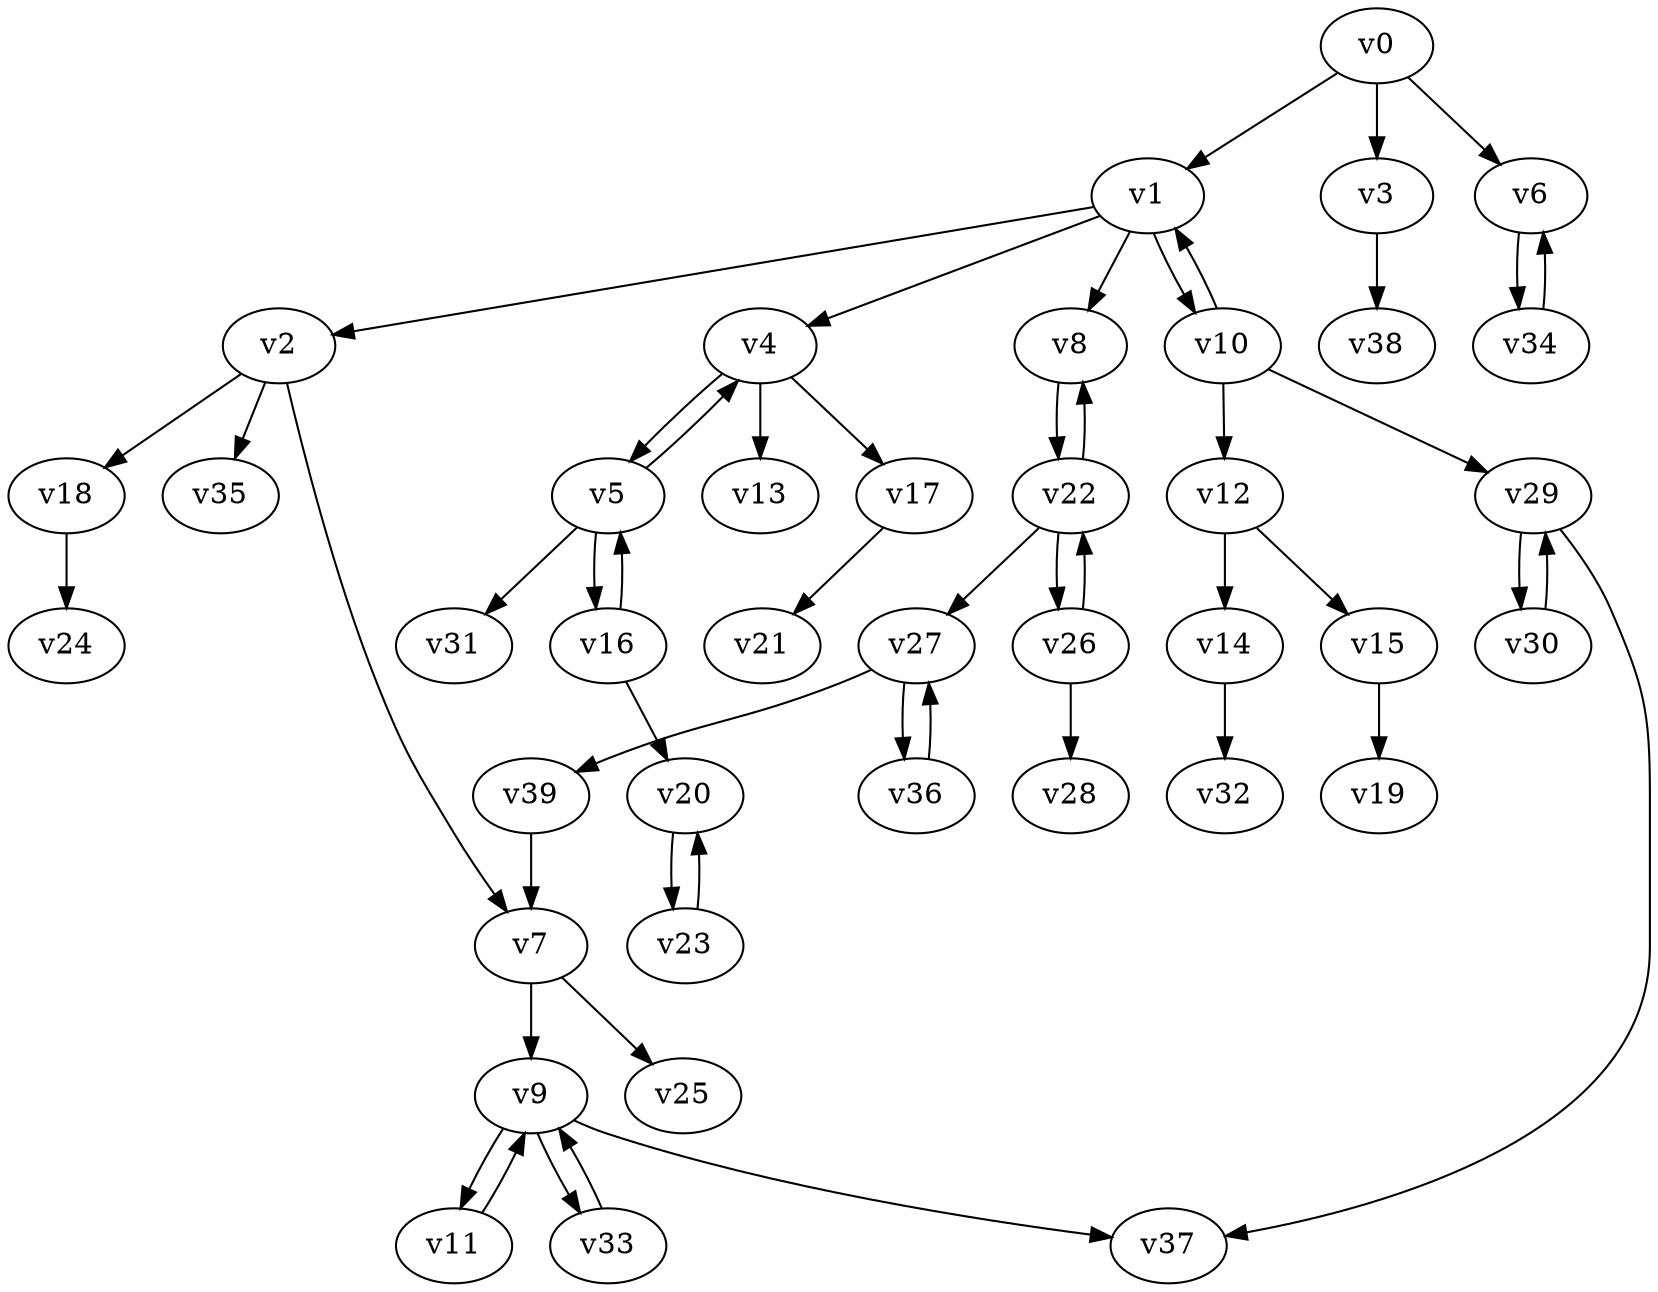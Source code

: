 digraph test050 {
    v0 [name="v0", player=0, weight=16];
    v1 [name="v1", player=1, weight=5];
    v2 [name="v2", player=0, weight=2];
    v3 [name="v3", player=1, weight=9];
    v4 [name="v4", player=0, weight=14];
    v5 [name="v5", player=1, weight=1];
    v6 [name="v6", player=0, weight=2];
    v7 [name="v7", player=1, weight=4];
    v8 [name="v8", player=0, weight=5];
    v9 [name="v9", player=1, weight=2];
    v10 [name="v10", player=0, weight=12];
    v11 [name="v11", player=1, weight=8];
    v12 [name="v12", player=0, weight=-1];
    v13 [name="v13", player=1, weight=12];
    v14 [name="v14", player=0, weight=6];
    v15 [name="v15", player=1, weight=3];
    v16 [name="v16", player=0, weight=10];
    v17 [name="v17", player=1, weight=15];
    v18 [name="v18", player=0, weight=7];
    v19 [name="v19", player=1, weight=4];
    v20 [name="v20", player=0, weight=3];
    v21 [name="v21", player=1, weight=9];
    v22 [name="v22", player=0, weight=7];
    v23 [name="v23", player=1, weight=6];
    v24 [name="v24", player=0, weight=12];
    v25 [name="v25", player=1, weight=8];
    v26 [name="v26", player=0, weight=15];
    v27 [name="v27", player=1, weight=14];
    v28 [name="v28", player=0, weight=10];
    v29 [name="v29", player=1, weight=9];
    v30 [name="v30", player=0, weight=18];
    v31 [name="v31", player=1, weight=1];
    v32 [name="v32", player=0, weight=-2];
    v33 [name="v33", player=1, weight=10];
    v34 [name="v34", player=0, weight=4];
    v35 [name="v35", player=1, weight=12];
    v36 [name="v36", player=0, weight=14];
    v37 [name="v37", player=1, weight=8];
    v38 [name="v38", player=0, weight=8];
    v39 [name="v39", player=1, weight=-2];
    v0 -> v1;
    v1 -> v2;
    v0 -> v3;
    v1 -> v4;
    v4 -> v5;
    v5 -> v4;
    v0 -> v6;
    v2 -> v7;
    v1 -> v8;
    v7 -> v9;
    v1 -> v10;
    v10 -> v1;
    v9 -> v11;
    v11 -> v9;
    v10 -> v12;
    v4 -> v13;
    v12 -> v14;
    v12 -> v15;
    v5 -> v16;
    v16 -> v5;
    v4 -> v17;
    v2 -> v18;
    v15 -> v19;
    v16 -> v20;
    v17 -> v21;
    v8 -> v22;
    v22 -> v8;
    v20 -> v23;
    v23 -> v20;
    v18 -> v24;
    v7 -> v25;
    v22 -> v26;
    v26 -> v22;
    v22 -> v27;
    v26 -> v28;
    v10 -> v29;
    v29 -> v30;
    v30 -> v29;
    v5 -> v31;
    v14 -> v32;
    v9 -> v33;
    v33 -> v9;
    v6 -> v34;
    v34 -> v6;
    v2 -> v35;
    v27 -> v36;
    v36 -> v27;
    v9 -> v37;
    v3 -> v38;
    v27 -> v39;
    v39 -> v7;
    v29 -> v37;
}
